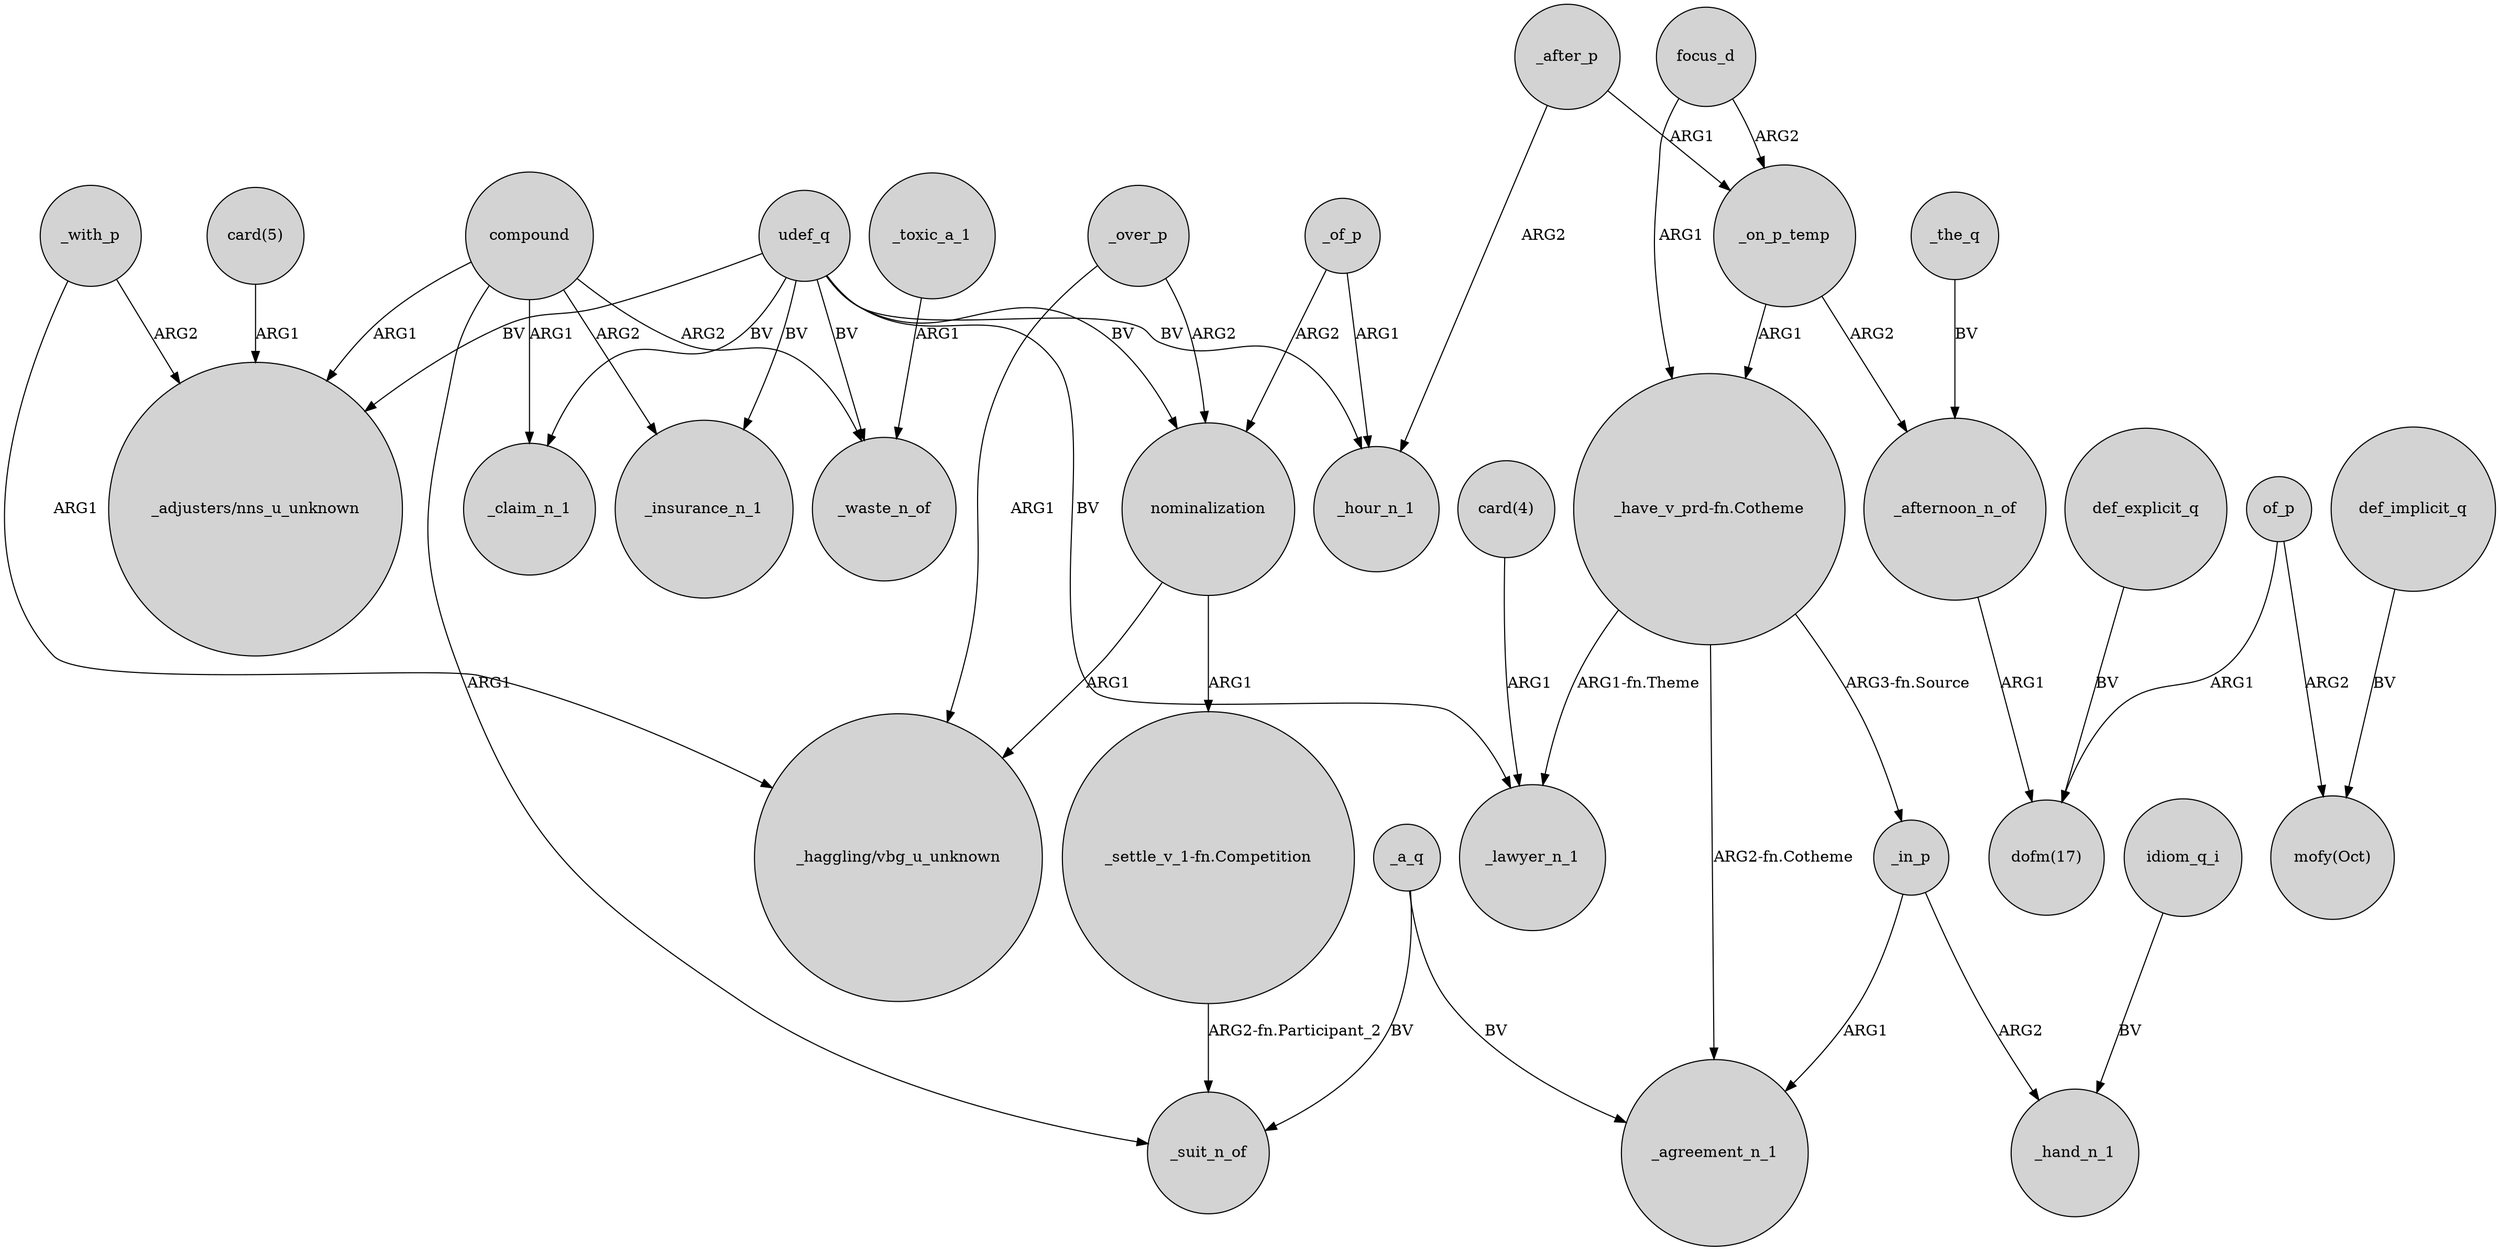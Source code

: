 digraph {
	node [shape=circle style=filled]
	_on_p_temp -> "_have_v_prd-fn.Cotheme" [label=ARG1]
	_with_p -> "_haggling/vbg_u_unknown" [label=ARG1]
	focus_d -> _on_p_temp [label=ARG2]
	udef_q -> _insurance_n_1 [label=BV]
	nominalization -> "_haggling/vbg_u_unknown" [label=ARG1]
	"_settle_v_1-fn.Competition" -> _suit_n_of [label="ARG2-fn.Participant_2"]
	"_have_v_prd-fn.Cotheme" -> _in_p [label="ARG3-fn.Source"]
	_over_p -> nominalization [label=ARG2]
	def_explicit_q -> "dofm(17)" [label=BV]
	"_have_v_prd-fn.Cotheme" -> _lawyer_n_1 [label="ARG1-fn.Theme"]
	of_p -> "mofy(Oct)" [label=ARG2]
	_after_p -> _hour_n_1 [label=ARG2]
	compound -> _waste_n_of [label=ARG2]
	_of_p -> _hour_n_1 [label=ARG1]
	udef_q -> nominalization [label=BV]
	"_have_v_prd-fn.Cotheme" -> _agreement_n_1 [label="ARG2-fn.Cotheme"]
	_on_p_temp -> _afternoon_n_of [label=ARG2]
	idiom_q_i -> _hand_n_1 [label=BV]
	_after_p -> _on_p_temp [label=ARG1]
	_afternoon_n_of -> "dofm(17)" [label=ARG1]
	nominalization -> "_settle_v_1-fn.Competition" [label=ARG1]
	_over_p -> "_haggling/vbg_u_unknown" [label=ARG1]
	_of_p -> nominalization [label=ARG2]
	compound -> "_adjusters/nns_u_unknown" [label=ARG1]
	"card(5)" -> "_adjusters/nns_u_unknown" [label=ARG1]
	udef_q -> _claim_n_1 [label=BV]
	_the_q -> _afternoon_n_of [label=BV]
	compound -> _claim_n_1 [label=ARG1]
	of_p -> "dofm(17)" [label=ARG1]
	_toxic_a_1 -> _waste_n_of [label=ARG1]
	focus_d -> "_have_v_prd-fn.Cotheme" [label=ARG1]
	_with_p -> "_adjusters/nns_u_unknown" [label=ARG2]
	udef_q -> _waste_n_of [label=BV]
	_a_q -> _agreement_n_1 [label=BV]
	compound -> _suit_n_of [label=ARG1]
	def_implicit_q -> "mofy(Oct)" [label=BV]
	compound -> _insurance_n_1 [label=ARG2]
	udef_q -> _hour_n_1 [label=BV]
	udef_q -> _lawyer_n_1 [label=BV]
	udef_q -> "_adjusters/nns_u_unknown" [label=BV]
	_in_p -> _hand_n_1 [label=ARG2]
	_a_q -> _suit_n_of [label=BV]
	"card(4)" -> _lawyer_n_1 [label=ARG1]
	_in_p -> _agreement_n_1 [label=ARG1]
}
